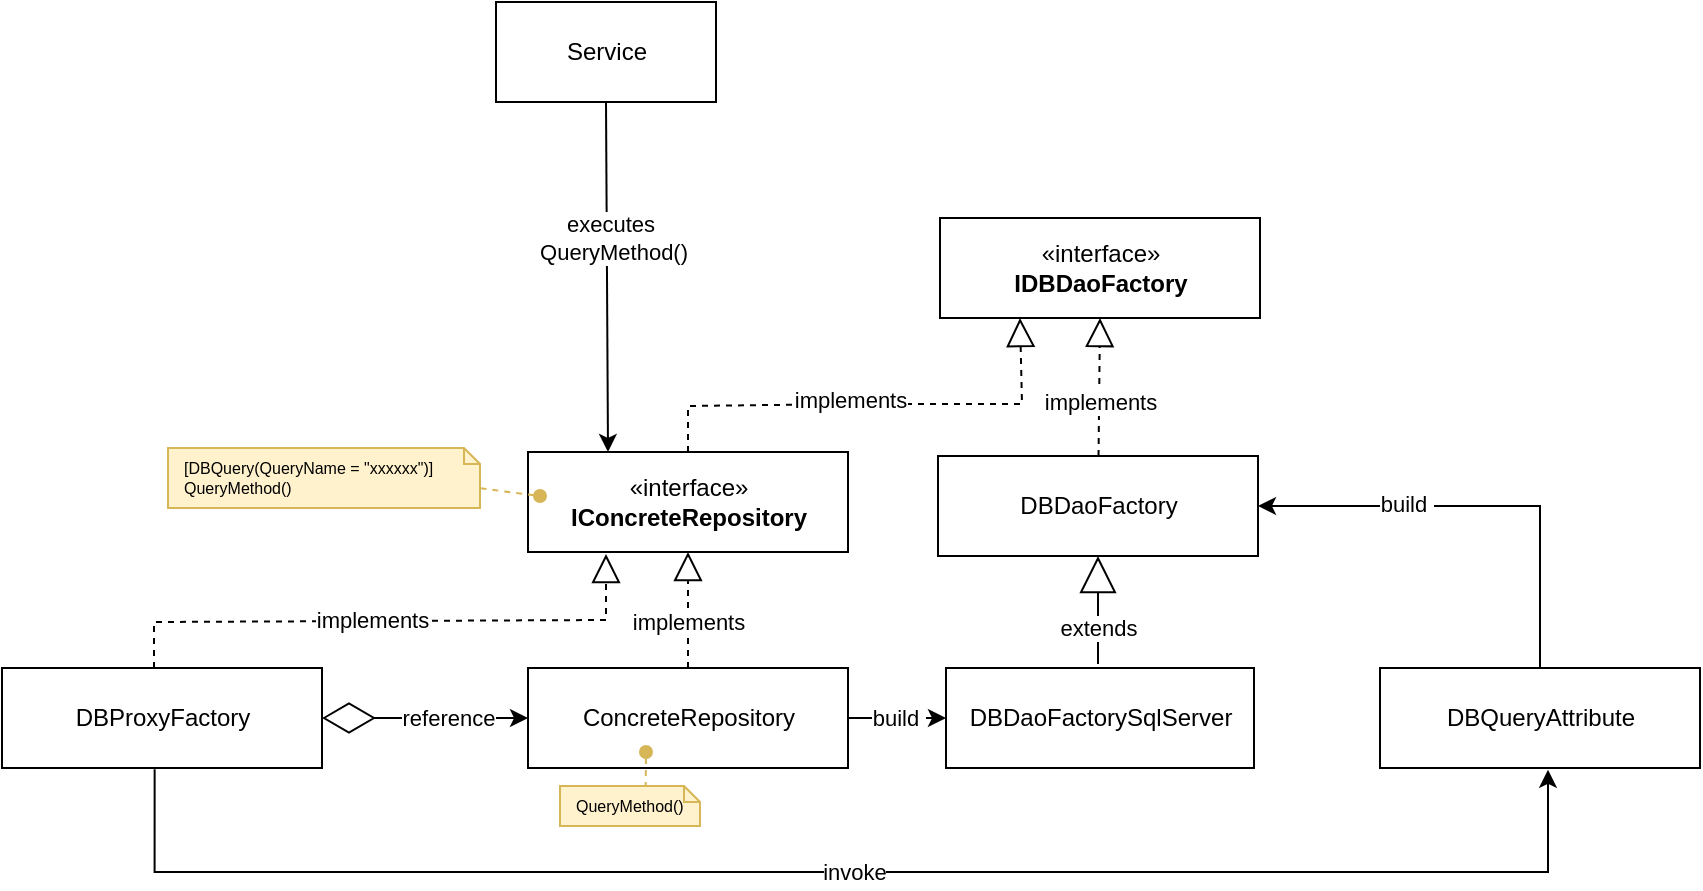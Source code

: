 <mxfile version="21.0.8" type="device"><diagram name="CONCEPT_DIAGRAM" id="C3aGp9_idOyIJ-y0TWY8"><mxGraphModel dx="1373" dy="723" grid="0" gridSize="10" guides="1" tooltips="1" connect="1" arrows="1" fold="1" page="1" pageScale="1" pageWidth="1169" pageHeight="827" math="0" shadow="0"><root><mxCell id="77jbA2TQz_2dy7cyiK8i-0"/><mxCell id="77jbA2TQz_2dy7cyiK8i-1" parent="77jbA2TQz_2dy7cyiK8i-0"/><mxCell id="77jbA2TQz_2dy7cyiK8i-2" value="«interface»&lt;br&gt;&lt;span style=&quot;font-size: 12px;&quot;&gt;&lt;b&gt;IDBDaoFactory&lt;/b&gt;&lt;/span&gt;" style="html=1;" vertex="1" parent="77jbA2TQz_2dy7cyiK8i-1"><mxGeometry x="714" y="139" width="160" height="50" as="geometry"/></mxCell><mxCell id="77jbA2TQz_2dy7cyiK8i-12" value="DBDaoFactory" style="html=1;" vertex="1" parent="77jbA2TQz_2dy7cyiK8i-1"><mxGeometry x="713" y="258" width="160" height="50" as="geometry"/></mxCell><mxCell id="77jbA2TQz_2dy7cyiK8i-13" value="DBDaoFactorySqlServer" style="html=1;" vertex="1" parent="77jbA2TQz_2dy7cyiK8i-1"><mxGeometry x="717" y="364" width="154" height="50" as="geometry"/></mxCell><mxCell id="77jbA2TQz_2dy7cyiK8i-15" value="implements" style="endArrow=block;dashed=1;endFill=0;endSize=12;html=1;rounded=0;entryX=0.5;entryY=1;entryDx=0;entryDy=0;" edge="1" parent="77jbA2TQz_2dy7cyiK8i-1" source="77jbA2TQz_2dy7cyiK8i-12" target="77jbA2TQz_2dy7cyiK8i-2"><mxGeometry x="-0.2" width="160" relative="1" as="geometry"><mxPoint x="483" y="408" as="sourcePoint"/><mxPoint x="643" y="408" as="targetPoint"/><mxPoint as="offset"/></mxGeometry></mxCell><mxCell id="77jbA2TQz_2dy7cyiK8i-16" value="extends" style="endArrow=block;endSize=16;endFill=0;html=1;rounded=0;entryX=0.5;entryY=1;entryDx=0;entryDy=0;" edge="1" parent="77jbA2TQz_2dy7cyiK8i-1" target="77jbA2TQz_2dy7cyiK8i-12"><mxGeometry x="-0.333" width="160" relative="1" as="geometry"><mxPoint x="793" y="362" as="sourcePoint"/><mxPoint x="743" y="358" as="targetPoint"/><mxPoint as="offset"/></mxGeometry></mxCell><mxCell id="77jbA2TQz_2dy7cyiK8i-18" value="implements" style="endArrow=block;dashed=1;endFill=0;endSize=12;html=1;rounded=0;entryX=0.25;entryY=1;entryDx=0;entryDy=0;exitX=0.5;exitY=0;exitDx=0;exitDy=0;" edge="1" parent="77jbA2TQz_2dy7cyiK8i-1" source="JqrYft1pzRoIumEsnjmr-1" target="77jbA2TQz_2dy7cyiK8i-2"><mxGeometry x="-0.108" y="2" width="160" relative="1" as="geometry"><mxPoint x="803" y="268" as="sourcePoint"/><mxPoint x="655.5" y="308.0" as="targetPoint"/><mxPoint as="offset"/><Array as="points"><mxPoint x="588" y="233"/><mxPoint x="671" y="232"/><mxPoint x="755" y="232"/></Array></mxGeometry></mxCell><mxCell id="JqrYft1pzRoIumEsnjmr-1" value="«interface»&lt;br&gt;&lt;span style=&quot;font-size: 12px;&quot;&gt;&lt;b&gt;IConcreteRepository&lt;/b&gt;&lt;/span&gt;" style="html=1;" vertex="1" parent="77jbA2TQz_2dy7cyiK8i-1"><mxGeometry x="508" y="256" width="160" height="50" as="geometry"/></mxCell><mxCell id="JqrYft1pzRoIumEsnjmr-2" value="ConcreteRepository" style="html=1;" vertex="1" parent="77jbA2TQz_2dy7cyiK8i-1"><mxGeometry x="508" y="364" width="160" height="50" as="geometry"/></mxCell><mxCell id="JqrYft1pzRoIumEsnjmr-3" value="implements" style="endArrow=block;dashed=1;endFill=0;endSize=12;html=1;rounded=0;entryX=0.5;entryY=1;entryDx=0;entryDy=0;" edge="1" parent="77jbA2TQz_2dy7cyiK8i-1" source="JqrYft1pzRoIumEsnjmr-2" target="JqrYft1pzRoIumEsnjmr-1"><mxGeometry x="-0.2" width="160" relative="1" as="geometry"><mxPoint x="278" y="514" as="sourcePoint"/><mxPoint x="588" y="314" as="targetPoint"/><mxPoint as="offset"/></mxGeometry></mxCell><mxCell id="JqrYft1pzRoIumEsnjmr-4" value="build&amp;nbsp;" style="edgeStyle=orthogonalEdgeStyle;rounded=0;orthogonalLoop=1;jettySize=auto;html=1;exitX=1;exitY=0.5;exitDx=0;exitDy=0;" edge="1" parent="77jbA2TQz_2dy7cyiK8i-1" source="JqrYft1pzRoIumEsnjmr-2" target="77jbA2TQz_2dy7cyiK8i-13"><mxGeometry x="0.003" relative="1" as="geometry"><mxPoint x="364" y="218" as="sourcePoint"/><mxPoint x="364" y="268" as="targetPoint"/><mxPoint as="offset"/></mxGeometry></mxCell><mxCell id="JqrYft1pzRoIumEsnjmr-6" value="DBProxyFactory" style="html=1;" vertex="1" parent="77jbA2TQz_2dy7cyiK8i-1"><mxGeometry x="245" y="364" width="160" height="50" as="geometry"/></mxCell><mxCell id="JqrYft1pzRoIumEsnjmr-7" value="implements" style="endArrow=block;dashed=1;endFill=0;endSize=12;html=1;rounded=0;exitX=0.475;exitY=0;exitDx=0;exitDy=0;exitPerimeter=0;" edge="1" parent="77jbA2TQz_2dy7cyiK8i-1" source="JqrYft1pzRoIumEsnjmr-6"><mxGeometry x="-0.059" y="1" width="160" relative="1" as="geometry"><mxPoint x="351" y="360" as="sourcePoint"/><mxPoint x="547" y="307" as="targetPoint"/><mxPoint as="offset"/><Array as="points"><mxPoint x="321" y="341"/><mxPoint x="547" y="340"/></Array></mxGeometry></mxCell><mxCell id="JqrYft1pzRoIumEsnjmr-8" value="" style="endArrow=diamondThin;endFill=0;endSize=24;html=1;rounded=0;entryX=1;entryY=0.5;entryDx=0;entryDy=0;exitX=0;exitY=0.5;exitDx=0;exitDy=0;startArrow=classic;startFill=1;" edge="1" parent="77jbA2TQz_2dy7cyiK8i-1" source="JqrYft1pzRoIumEsnjmr-2" target="JqrYft1pzRoIumEsnjmr-6"><mxGeometry width="160" relative="1" as="geometry"><mxPoint x="431" y="457" as="sourcePoint"/><mxPoint x="591" y="457" as="targetPoint"/></mxGeometry></mxCell><mxCell id="JqrYft1pzRoIumEsnjmr-9" value="reference" style="edgeLabel;html=1;align=center;verticalAlign=middle;resizable=0;points=[];" vertex="1" connectable="0" parent="JqrYft1pzRoIumEsnjmr-8"><mxGeometry x="-0.222" relative="1" as="geometry"><mxPoint as="offset"/></mxGeometry></mxCell><mxCell id="JqrYft1pzRoIumEsnjmr-10" value="DBQueryAttribute" style="html=1;" vertex="1" parent="77jbA2TQz_2dy7cyiK8i-1"><mxGeometry x="934" y="364" width="160" height="50" as="geometry"/></mxCell><mxCell id="JqrYft1pzRoIumEsnjmr-11" value="build&amp;nbsp;" style="edgeStyle=orthogonalEdgeStyle;rounded=0;orthogonalLoop=1;jettySize=auto;html=1;entryX=1;entryY=0.5;entryDx=0;entryDy=0;exitX=0.5;exitY=0;exitDx=0;exitDy=0;" edge="1" parent="77jbA2TQz_2dy7cyiK8i-1" source="JqrYft1pzRoIumEsnjmr-10" target="77jbA2TQz_2dy7cyiK8i-12"><mxGeometry x="0.333" y="-1" relative="1" as="geometry"><mxPoint x="993" y="311" as="sourcePoint"/><mxPoint x="1042" y="311" as="targetPoint"/><mxPoint as="offset"/></mxGeometry></mxCell><mxCell id="JqrYft1pzRoIumEsnjmr-16" value="invoke" style="edgeStyle=orthogonalEdgeStyle;rounded=0;orthogonalLoop=1;jettySize=auto;html=1;exitX=0.477;exitY=1.013;exitDx=0;exitDy=0;exitPerimeter=0;entryX=0.519;entryY=1.018;entryDx=0;entryDy=0;entryPerimeter=0;" edge="1" parent="77jbA2TQz_2dy7cyiK8i-1" source="JqrYft1pzRoIumEsnjmr-6" target="JqrYft1pzRoIumEsnjmr-10"><mxGeometry x="0.003" relative="1" as="geometry"><mxPoint x="635" y="505" as="sourcePoint"/><mxPoint x="1016" y="430" as="targetPoint"/><mxPoint as="offset"/><Array as="points"><mxPoint x="321" y="466"/><mxPoint x="1018" y="466"/><mxPoint x="1018" y="415"/></Array></mxGeometry></mxCell><mxCell id="X84JDROPUFIpYwZhSuVJ-0" value="Service" style="html=1;" vertex="1" parent="77jbA2TQz_2dy7cyiK8i-1"><mxGeometry x="492" y="31" width="110" height="50" as="geometry"/></mxCell><mxCell id="MUOf7ksXF9ZNj6gMEJEI-1" value="" style="endArrow=classic;endSize=6;html=1;rounded=0;entryX=0.25;entryY=0;entryDx=0;entryDy=0;exitX=0.5;exitY=1;exitDx=0;exitDy=0;endFill=1;" edge="1" parent="77jbA2TQz_2dy7cyiK8i-1" source="X84JDROPUFIpYwZhSuVJ-0" target="JqrYft1pzRoIumEsnjmr-1"><mxGeometry width="160" relative="1" as="geometry"><mxPoint x="381" y="148" as="sourcePoint"/><mxPoint x="541" y="148" as="targetPoint"/></mxGeometry></mxCell><mxCell id="W-0HWuyfpJAQYgLkbbCD-4" value="executes&lt;br&gt;&amp;nbsp;QueryMethod()" style="edgeLabel;html=1;align=center;verticalAlign=middle;resizable=0;points=[];" vertex="1" connectable="0" parent="MUOf7ksXF9ZNj6gMEJEI-1"><mxGeometry x="-0.226" y="1" relative="1" as="geometry"><mxPoint as="offset"/></mxGeometry></mxCell><mxCell id="W-0HWuyfpJAQYgLkbbCD-0" value="[DBQuery(QueryName = &quot;xxxxxx&quot;)]&lt;div style=&quot;font-size: 8px;&quot;&gt;&lt;span style=&quot;font-size: 8px;&quot;&gt;QueryMethod(&lt;/span&gt;&lt;span style=&quot;background-color: initial;&quot;&gt;)&lt;/span&gt;&lt;/div&gt;" style="shape=note;size=8;whiteSpace=wrap;html=1;fontSize=8;align=left;spacingLeft=6;fillColor=#fff2cc;strokeColor=#d6b656;" vertex="1" parent="77jbA2TQz_2dy7cyiK8i-1"><mxGeometry x="328" y="254" width="156" height="30" as="geometry"/></mxCell><mxCell id="W-0HWuyfpJAQYgLkbbCD-1" value="" style="endArrow=none;dashed=1;html=1;rounded=0;fontSize=10;startArrow=oval;startFill=1;fillColor=#fff2cc;strokeColor=#d6b656;" edge="1" parent="77jbA2TQz_2dy7cyiK8i-1"><mxGeometry width="50" height="50" relative="1" as="geometry"><mxPoint x="514" y="278" as="sourcePoint"/><mxPoint x="483" y="274" as="targetPoint"/></mxGeometry></mxCell><mxCell id="W-0HWuyfpJAQYgLkbbCD-2" value="&lt;div style=&quot;font-size: 8px;&quot;&gt;&lt;span style=&quot;font-size: 8px;&quot;&gt;QueryMethod(&lt;/span&gt;&lt;span style=&quot;background-color: initial;&quot;&gt;)&lt;/span&gt;&lt;/div&gt;" style="shape=note;size=8;whiteSpace=wrap;html=1;fontSize=8;align=left;spacingLeft=6;fillColor=#fff2cc;strokeColor=#d6b656;" vertex="1" parent="77jbA2TQz_2dy7cyiK8i-1"><mxGeometry x="524" y="423" width="70" height="20" as="geometry"/></mxCell><mxCell id="W-0HWuyfpJAQYgLkbbCD-3" value="" style="endArrow=none;dashed=1;html=1;rounded=0;fontSize=10;entryX=0.612;entryY=-0.015;entryDx=0;entryDy=0;entryPerimeter=0;startArrow=oval;startFill=1;fillColor=#fff2cc;strokeColor=#d6b656;" edge="1" parent="77jbA2TQz_2dy7cyiK8i-1" target="W-0HWuyfpJAQYgLkbbCD-2"><mxGeometry width="50" height="50" relative="1" as="geometry"><mxPoint x="567" y="406" as="sourcePoint"/><mxPoint x="782" y="438" as="targetPoint"/></mxGeometry></mxCell></root></mxGraphModel></diagram></mxfile>